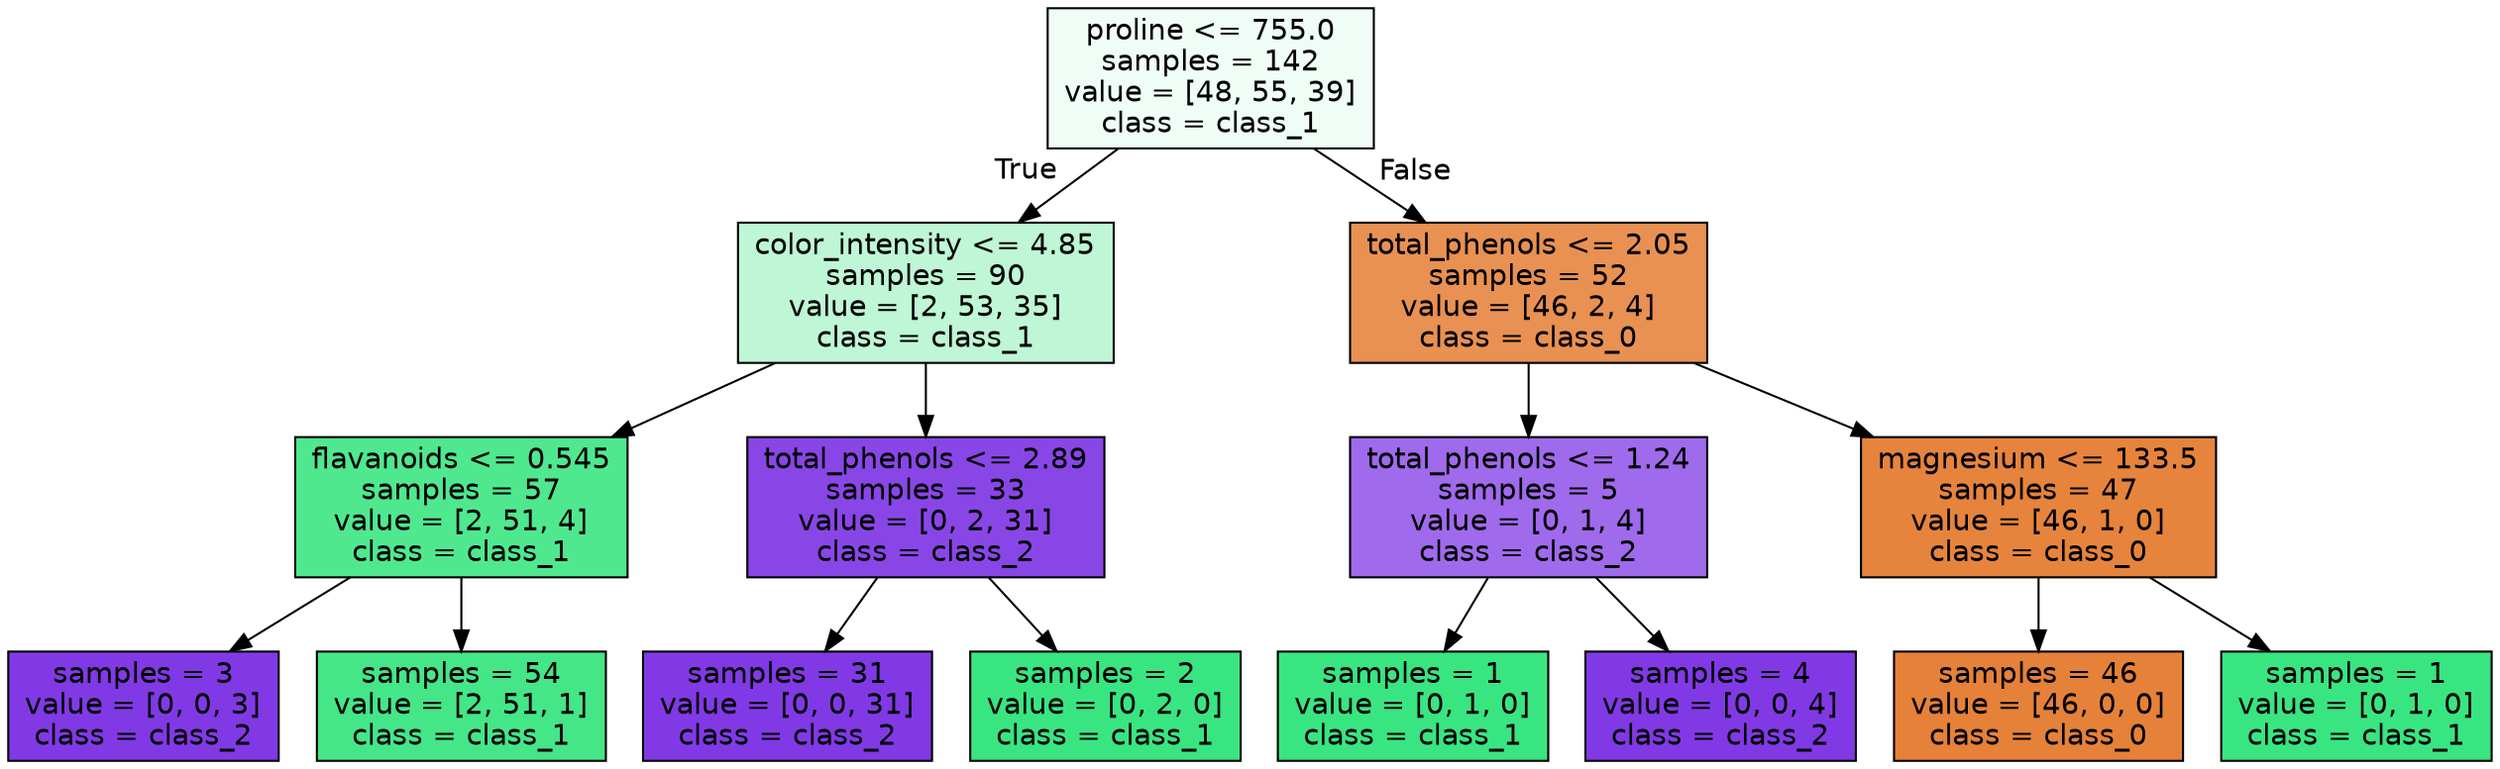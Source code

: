 digraph Tree {
node [shape=box, style="filled", color="black", fontname="helvetica"] ;
edge [fontname="helvetica"] ;
0 [label="proline <= 755.0\nsamples = 142\nvalue = [48, 55, 39]\nclass = class_1", fillcolor="#f0fdf6"] ;
1 [label="color_intensity <= 4.85\nsamples = 90\nvalue = [2, 53, 35]\nclass = class_1", fillcolor="#bef6d6"] ;
0 -> 1 [labeldistance=2.5, labelangle=45, headlabel="True"] ;
2 [label="flavanoids <= 0.545\nsamples = 57\nvalue = [2, 51, 4]\nclass = class_1", fillcolor="#4fe88f"] ;
1 -> 2 ;
3 [label="samples = 3\nvalue = [0, 0, 3]\nclass = class_2", fillcolor="#8139e5"] ;
2 -> 3 ;
4 [label="samples = 54\nvalue = [2, 51, 1]\nclass = class_1", fillcolor="#44e688"] ;
2 -> 4 ;
5 [label="total_phenols <= 2.89\nsamples = 33\nvalue = [0, 2, 31]\nclass = class_2", fillcolor="#8946e7"] ;
1 -> 5 ;
6 [label="samples = 31\nvalue = [0, 0, 31]\nclass = class_2", fillcolor="#8139e5"] ;
5 -> 6 ;
7 [label="samples = 2\nvalue = [0, 2, 0]\nclass = class_1", fillcolor="#39e581"] ;
5 -> 7 ;
8 [label="total_phenols <= 2.05\nsamples = 52\nvalue = [46, 2, 4]\nclass = class_0", fillcolor="#e89152"] ;
0 -> 8 [labeldistance=2.5, labelangle=-45, headlabel="False"] ;
9 [label="total_phenols <= 1.24\nsamples = 5\nvalue = [0, 1, 4]\nclass = class_2", fillcolor="#a06aec"] ;
8 -> 9 ;
10 [label="samples = 1\nvalue = [0, 1, 0]\nclass = class_1", fillcolor="#39e581"] ;
9 -> 10 ;
11 [label="samples = 4\nvalue = [0, 0, 4]\nclass = class_2", fillcolor="#8139e5"] ;
9 -> 11 ;
12 [label="magnesium <= 133.5\nsamples = 47\nvalue = [46, 1, 0]\nclass = class_0", fillcolor="#e6843d"] ;
8 -> 12 ;
13 [label="samples = 46\nvalue = [46, 0, 0]\nclass = class_0", fillcolor="#e58139"] ;
12 -> 13 ;
14 [label="samples = 1\nvalue = [0, 1, 0]\nclass = class_1", fillcolor="#39e581"] ;
12 -> 14 ;
}